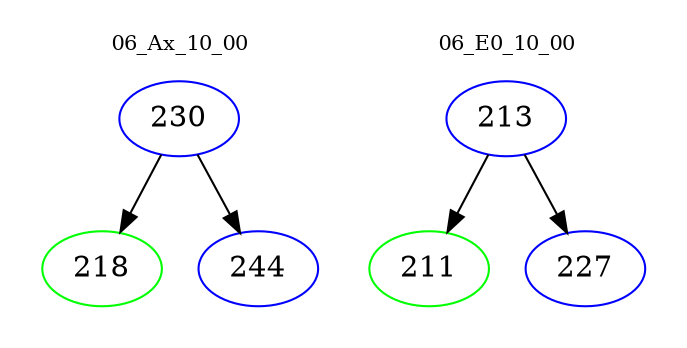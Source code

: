 digraph{
subgraph cluster_0 {
color = white
label = "06_Ax_10_00";
fontsize=10;
T0_230 [label="230", color="blue"]
T0_230 -> T0_218 [color="black"]
T0_218 [label="218", color="green"]
T0_230 -> T0_244 [color="black"]
T0_244 [label="244", color="blue"]
}
subgraph cluster_1 {
color = white
label = "06_E0_10_00";
fontsize=10;
T1_213 [label="213", color="blue"]
T1_213 -> T1_211 [color="black"]
T1_211 [label="211", color="green"]
T1_213 -> T1_227 [color="black"]
T1_227 [label="227", color="blue"]
}
}
